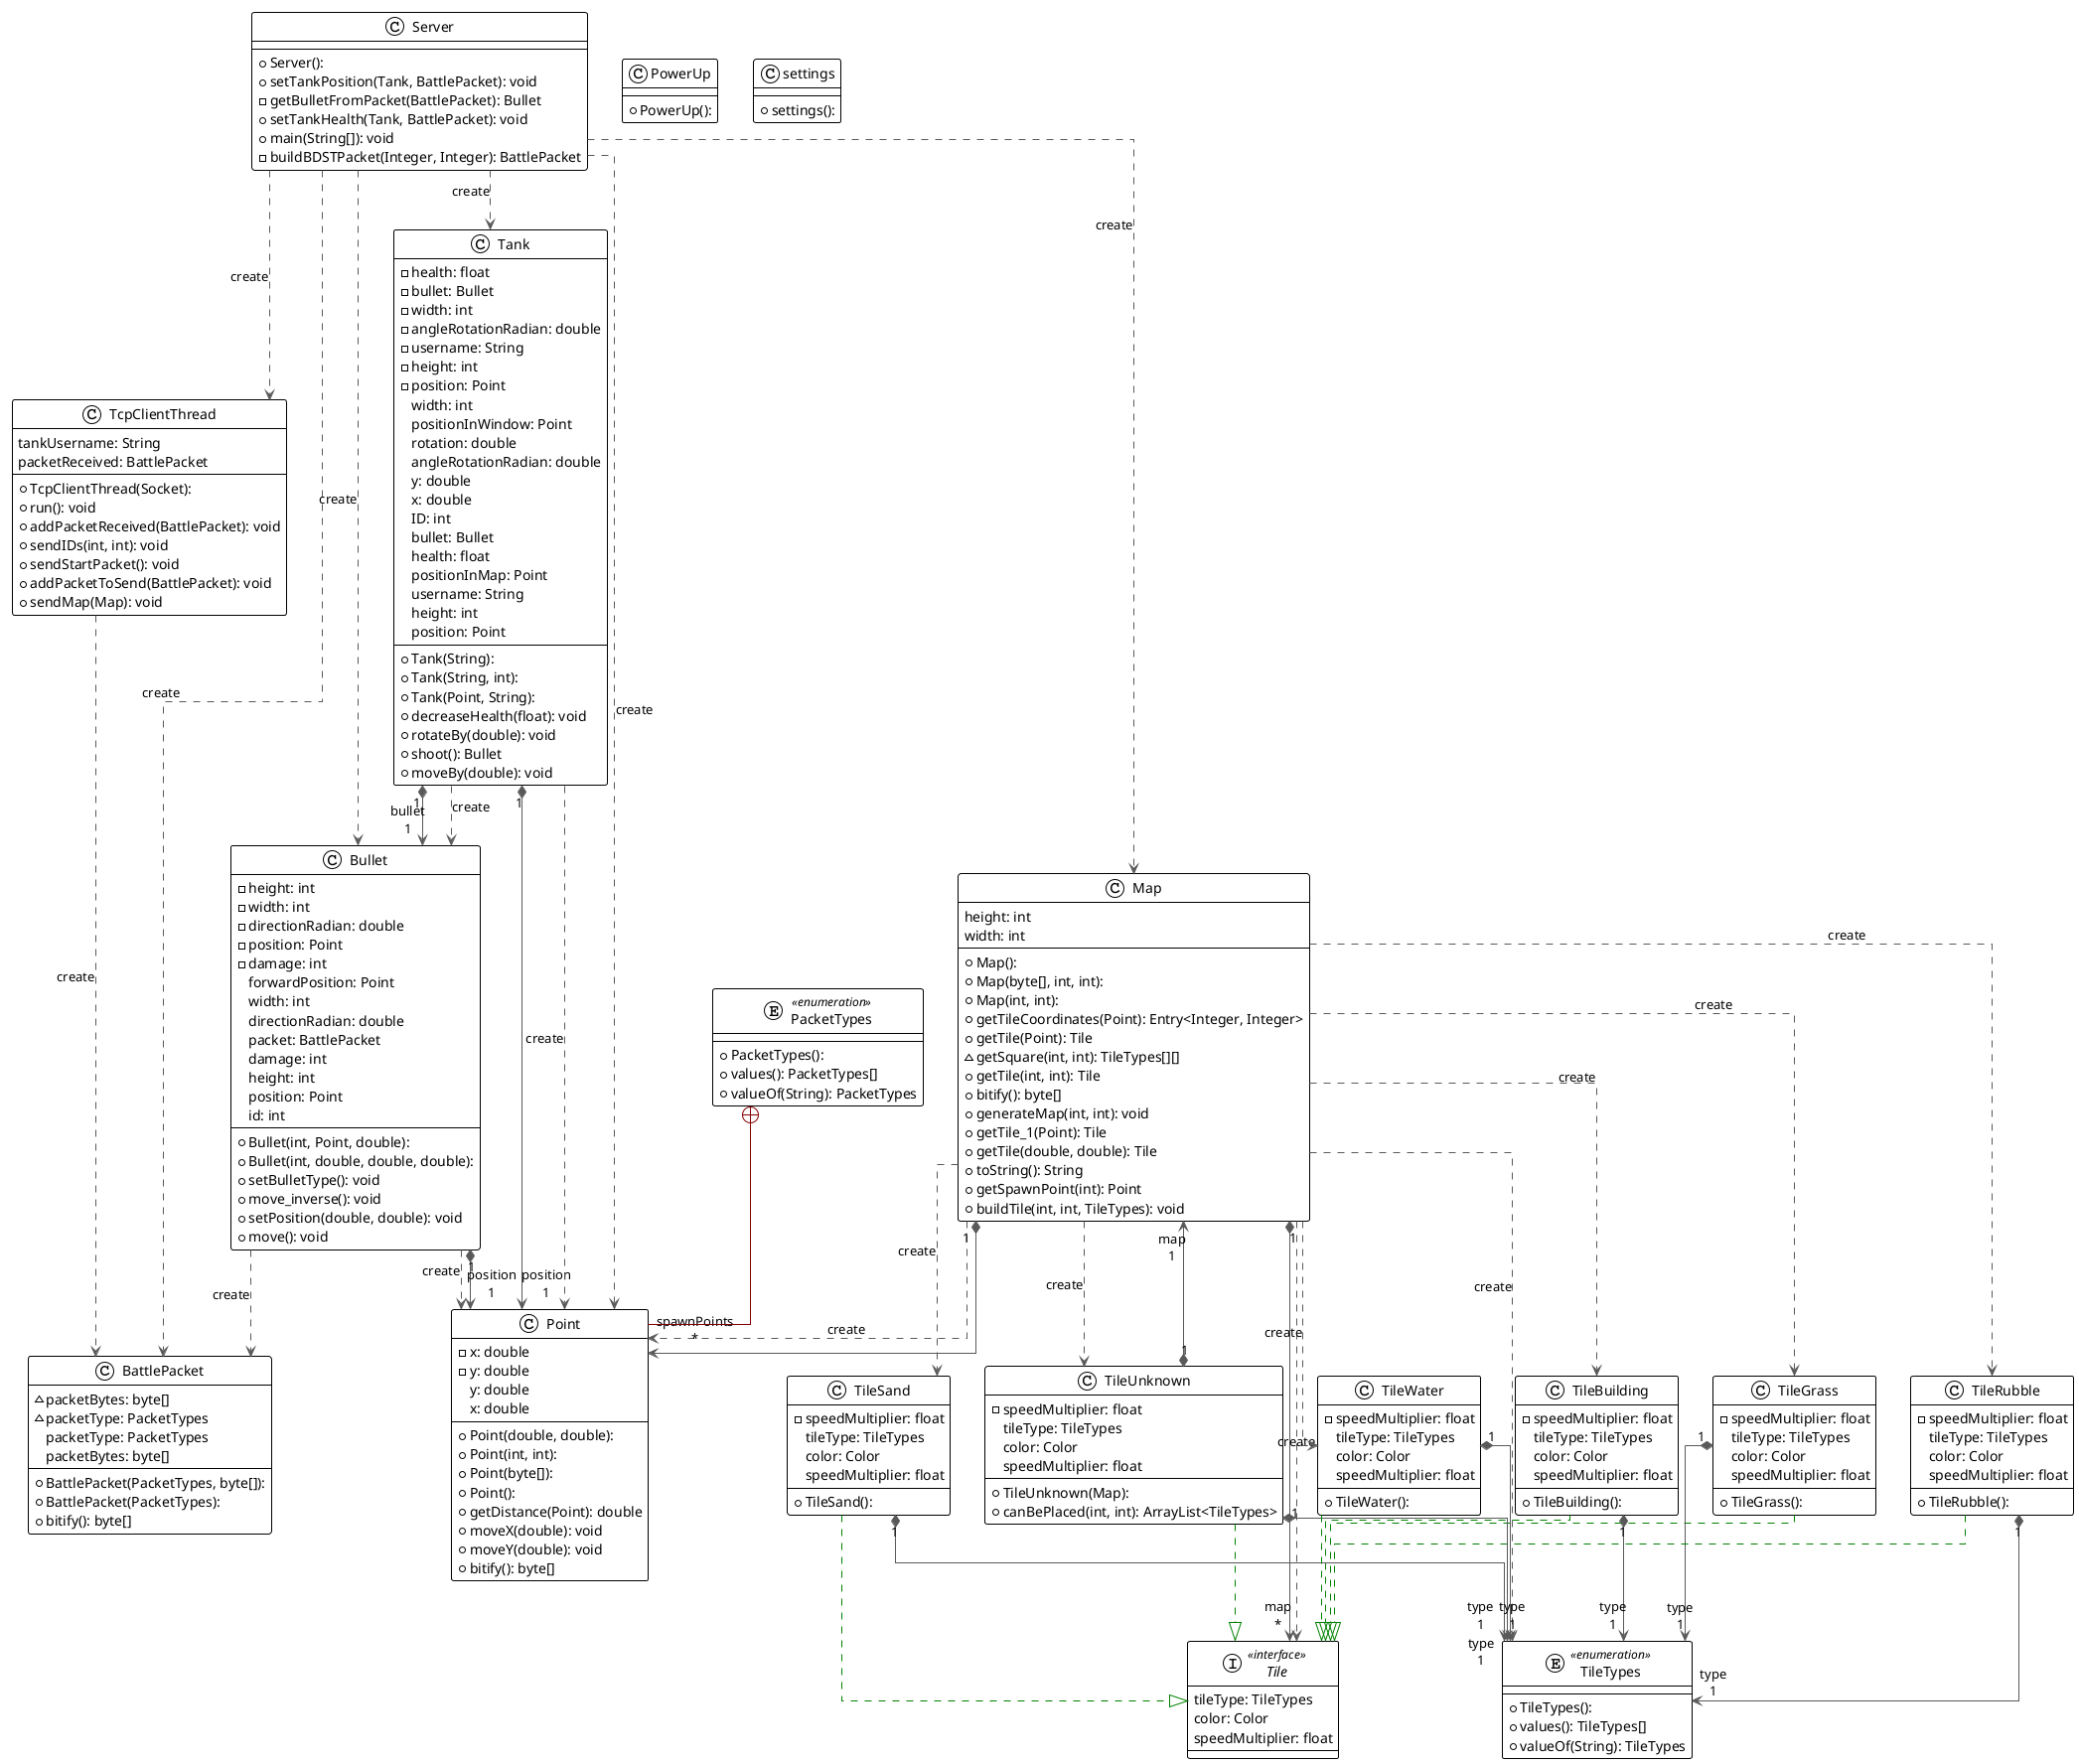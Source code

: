 @startuml

!theme plain
top to bottom direction
skinparam linetype ortho

class BattlePacket {
  + BattlePacket(PacketTypes, byte[]):
  + BattlePacket(PacketTypes):
  ~ packetBytes: byte[]
  ~ packetType: PacketTypes
  + bitify(): byte[]
  packetType: PacketTypes
  packetBytes: byte[]
}
class Bullet {
  + Bullet(int, Point, double):
  + Bullet(int, double, double, double):
  - height: int
  - width: int
  - directionRadian: double
  - position: Point
  - damage: int
  + setBulletType(): void
  + move_inverse(): void
  + setPosition(double, double): void
  + move(): void
  forwardPosition: Point
  width: int
  directionRadian: double
  packet: BattlePacket
  damage: int
  height: int
  position: Point
  id: int
}
class Map {
  + Map():
  + Map(byte[], int, int):
  + Map(int, int):
  + getTileCoordinates(Point): Entry<Integer, Integer>
  + getTile(Point): Tile
  ~ getSquare(int, int): TileTypes[][]
  + getTile(int, int): Tile
  + bitify(): byte[]
  + generateMap(int, int): void
  + getTile_1(Point): Tile
  + getTile(double, double): Tile
  + toString(): String
  + getSpawnPoint(int): Point
  + buildTile(int, int, TileTypes): void
  height: int
  width: int
}
enum PacketTypes << enumeration >> {
  + PacketTypes():
  + values(): PacketTypes[]
  + valueOf(String): PacketTypes
}
class Point {
  + Point(double, double):
  + Point(int, int):
  + Point(byte[]):
  + Point():
  - x: double
  - y: double
  + getDistance(Point): double
  + moveX(double): void
  + moveY(double): void
  + bitify(): byte[]
  y: double
  x: double
}
class PowerUp {
  + PowerUp():
}
class Server {
  + Server():
  + setTankPosition(Tank, BattlePacket): void
  - getBulletFromPacket(BattlePacket): Bullet
  + setTankHealth(Tank, BattlePacket): void
  + main(String[]): void
  - buildBDSTPacket(Integer, Integer): BattlePacket
}
class Tank {
  + Tank(String):
  + Tank(String, int):
  + Tank(Point, String):
  - health: float
  - bullet: Bullet
  - width: int
  - angleRotationRadian: double
  - username: String
  - height: int
  - position: Point
  + decreaseHealth(float): void
  + rotateBy(double): void
  + shoot(): Bullet
  + moveBy(double): void
  width: int
  positionInWindow: Point
  rotation: double
  angleRotationRadian: double
  y: double
  x: double
  ID: int
  bullet: Bullet
  health: float
  positionInMap: Point
  username: String
  height: int
  position: Point
}
class TcpClientThread {
  + TcpClientThread(Socket):
  + run(): void
  + addPacketReceived(BattlePacket): void
  + sendIDs(int, int): void
  + sendStartPacket(): void
  + addPacketToSend(BattlePacket): void
  + sendMap(Map): void
  tankUsername: String
  packetReceived: BattlePacket
}
interface Tile << interface >> {
  tileType: TileTypes
  color: Color
  speedMultiplier: float
}
class TileBuilding {
  + TileBuilding():
  - speedMultiplier: float
  tileType: TileTypes
  color: Color
  speedMultiplier: float
}
class TileGrass {
  + TileGrass():
  - speedMultiplier: float
  tileType: TileTypes
  color: Color
  speedMultiplier: float
}
class TileRubble {
  + TileRubble():
  - speedMultiplier: float
  tileType: TileTypes
  color: Color
  speedMultiplier: float
}
class TileSand {
  + TileSand():
  - speedMultiplier: float
  tileType: TileTypes
  color: Color
  speedMultiplier: float
}
enum TileTypes << enumeration >> {
  + TileTypes():
  + values(): TileTypes[]
  + valueOf(String): TileTypes
}
class TileUnknown {
  + TileUnknown(Map):
  - speedMultiplier: float
  + canBePlaced(int, int): ArrayList<TileTypes>
  tileType: TileTypes
  color: Color
  speedMultiplier: float
}
class TileWater {
  + TileWater():
  - speedMultiplier: float
  tileType: TileTypes
  color: Color
  speedMultiplier: float
}
class settings {
  + settings():
}

Bullet           -[#595959,dashed]->  BattlePacket    : "«create»"
Bullet           -[#595959,dashed]->  Point           : "«create»"
Bullet          "1" *-[#595959,plain]-> "position\n1" Point
Map              -[#595959,dashed]->  Point           : "«create»"
Map             "1" *-[#595959,plain]-> "spawnPoints\n*" Point
Map             "1" *-[#595959,plain]-> "map\n*" Tile
Map              -[#595959,dashed]->  Tile            : "«create»"
Map              -[#595959,dashed]->  TileBuilding    : "«create»"
Map              -[#595959,dashed]->  TileGrass       : "«create»"
Map              -[#595959,dashed]->  TileRubble      : "«create»"
Map              -[#595959,dashed]->  TileSand        : "«create»"
Map              -[#595959,dashed]->  TileTypes       : "«create»"
Map              -[#595959,dashed]->  TileUnknown     : "«create»"
Map              -[#595959,dashed]->  TileWater       : "«create»"
PacketTypes      +-[#820000,plain]-  Point
Server           -[#595959,dashed]->  BattlePacket    : "«create»"
Server           -[#595959,dashed]->  Bullet          : "«create»"
Server           -[#595959,dashed]->  Map             : "«create»"
Server           -[#595959,dashed]->  Point           : "«create»"
Server           -[#595959,dashed]->  Tank            : "«create»"
Server           -[#595959,dashed]->  TcpClientThread : "«create»"
Tank            "1" *-[#595959,plain]-> "bullet\n1" Bullet
Tank             -[#595959,dashed]->  Bullet          : "«create»"
Tank            "1" *-[#595959,plain]-> "position\n1" Point
Tank             -[#595959,dashed]->  Point           : "«create»"
TcpClientThread  -[#595959,dashed]->  BattlePacket    : "«create»"
TileBuilding     -[#008200,dashed]-^  Tile
TileBuilding    "1" *-[#595959,plain]-> "type\n1" TileTypes
TileGrass        -[#008200,dashed]-^  Tile
TileGrass       "1" *-[#595959,plain]-> "type\n1" TileTypes
TileRubble       -[#008200,dashed]-^  Tile
TileRubble      "1" *-[#595959,plain]-> "type\n1" TileTypes
TileSand         -[#008200,dashed]-^  Tile
TileSand        "1" *-[#595959,plain]-> "type\n1" TileTypes
TileUnknown     "1" *-[#595959,plain]-> "map\n1" Map
TileUnknown      -[#008200,dashed]-^  Tile
TileUnknown     "1" *-[#595959,plain]-> "type\n1" TileTypes
TileWater        -[#008200,dashed]-^  Tile
TileWater       "1" *-[#595959,plain]-> "type\n1" TileTypes
@enduml
